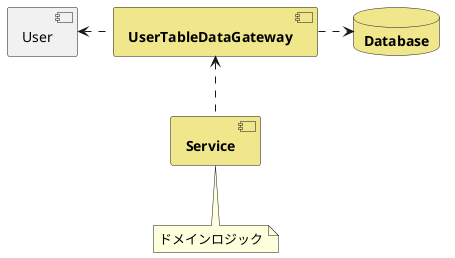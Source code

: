 @startuml

[**Service**] as GatewayService #Khaki
[User] as GatewayUser
[**UserTableDataGateway**] as GatewayComponent #Khaki
database "**Database**" as GatewayDatabase #Khaki {
}

GatewayService .up.> GatewayComponent
GatewayComponent .left.> GatewayUser
GatewayComponent .right.> GatewayDatabase

note bottom of GatewayService: ドメインロジック

@enduml
